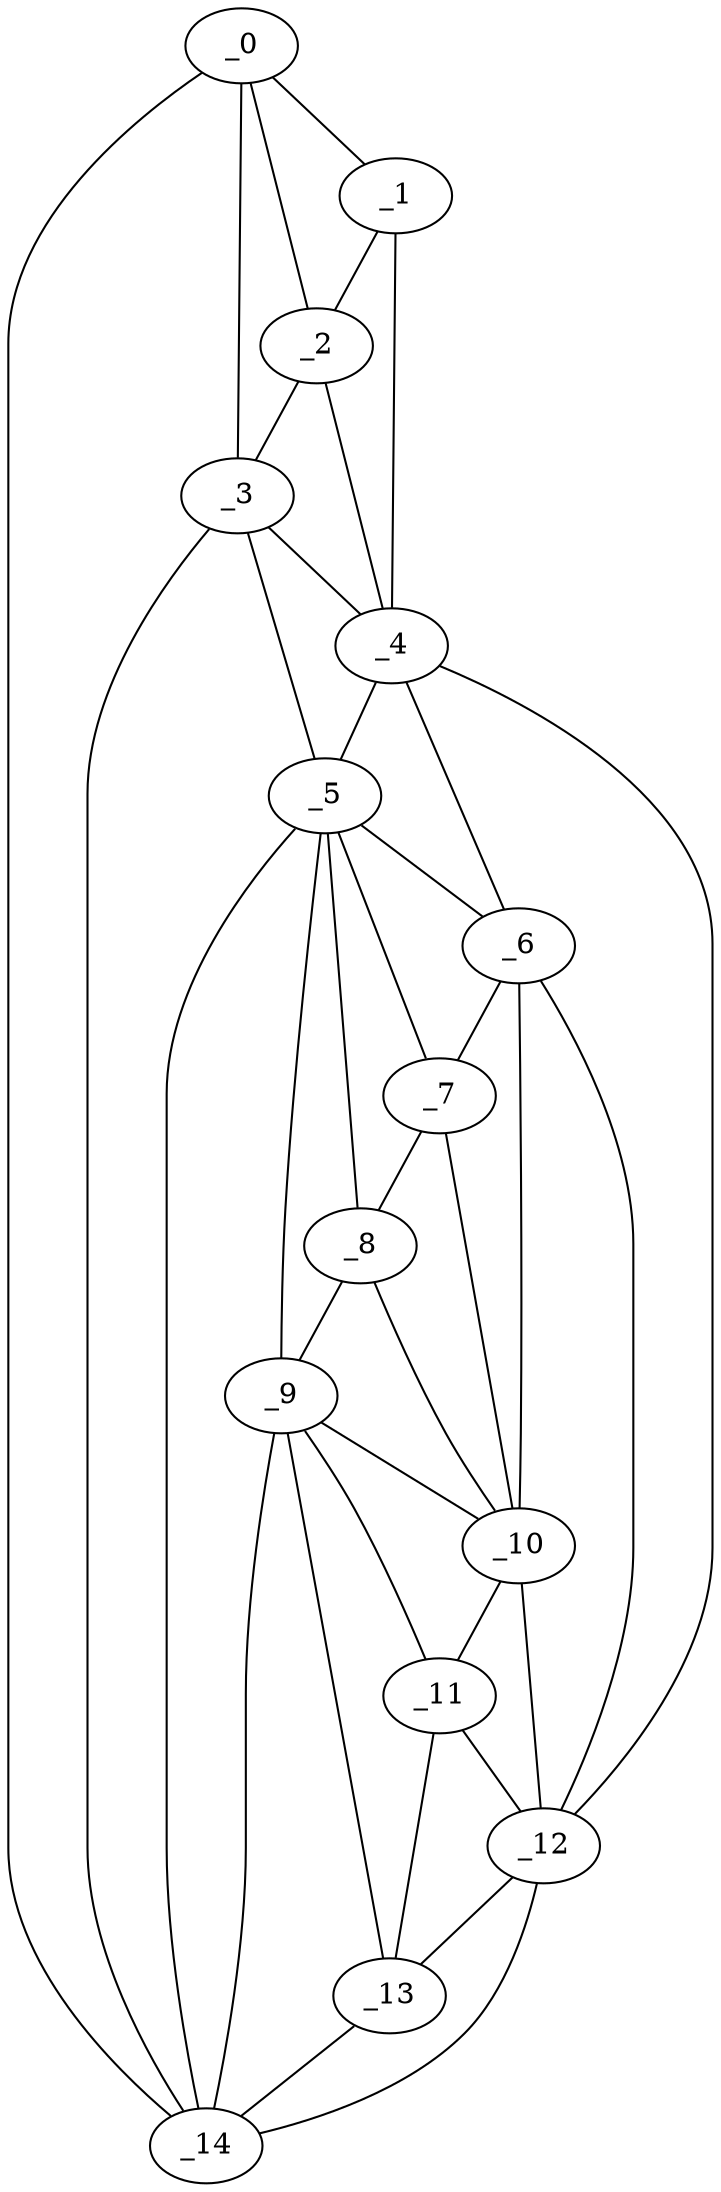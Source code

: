 graph "obj73__120.gxl" {
	_0	 [x=8,
		y=64];
	_1	 [x=21,
		y=82];
	_0 -- _1	 [valence=1];
	_2	 [x=36,
		y=83];
	_0 -- _2	 [valence=2];
	_3	 [x=48,
		y=83];
	_0 -- _3	 [valence=1];
	_14	 [x=123,
		y=55];
	_0 -- _14	 [valence=1];
	_1 -- _2	 [valence=2];
	_4	 [x=68,
		y=87];
	_1 -- _4	 [valence=1];
	_2 -- _3	 [valence=2];
	_2 -- _4	 [valence=2];
	_3 -- _4	 [valence=2];
	_5	 [x=85,
		y=83];
	_3 -- _5	 [valence=2];
	_3 -- _14	 [valence=2];
	_4 -- _5	 [valence=2];
	_6	 [x=97,
		y=86];
	_4 -- _6	 [valence=2];
	_12	 [x=120,
		y=90];
	_4 -- _12	 [valence=1];
	_5 -- _6	 [valence=2];
	_7	 [x=101,
		y=81];
	_5 -- _7	 [valence=2];
	_8	 [x=103,
		y=76];
	_5 -- _8	 [valence=2];
	_9	 [x=109,
		y=71];
	_5 -- _9	 [valence=2];
	_5 -- _14	 [valence=1];
	_6 -- _7	 [valence=2];
	_10	 [x=114,
		y=83];
	_6 -- _10	 [valence=2];
	_6 -- _12	 [valence=1];
	_7 -- _8	 [valence=2];
	_7 -- _10	 [valence=2];
	_8 -- _9	 [valence=2];
	_8 -- _10	 [valence=2];
	_9 -- _10	 [valence=2];
	_11	 [x=118,
		y=78];
	_9 -- _11	 [valence=2];
	_13	 [x=122,
		y=62];
	_9 -- _13	 [valence=2];
	_9 -- _14	 [valence=2];
	_10 -- _11	 [valence=2];
	_10 -- _12	 [valence=2];
	_11 -- _12	 [valence=2];
	_11 -- _13	 [valence=2];
	_12 -- _13	 [valence=1];
	_12 -- _14	 [valence=1];
	_13 -- _14	 [valence=1];
}
